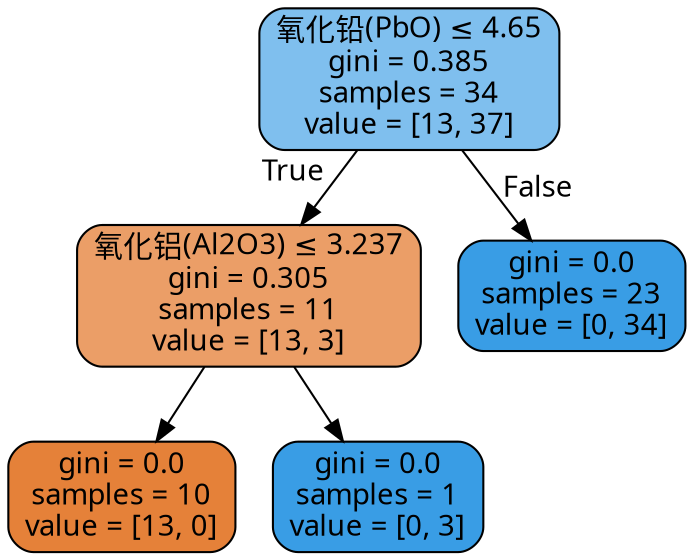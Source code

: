 digraph Tree {
node [shape=box, style="filled, rounded", color="black", fontname="DengXian"] ;
edge [fontname="DengXian"] ;
0 [label=<氧化铅(PbO) &le; 4.65<br/>gini = 0.385<br/>samples = 34<br/>value = [13, 37]>, fillcolor="#7fbfee"] ;
1 [label=<氧化铝(Al2O3) &le; 3.237<br/>gini = 0.305<br/>samples = 11<br/>value = [13, 3]>, fillcolor="#eb9e67"] ;
0 -> 1 [labeldistance=2.5, labelangle=45, headlabel="True"] ;
2 [label=<gini = 0.0<br/>samples = 10<br/>value = [13, 0]>, fillcolor="#e58139"] ;
1 -> 2 ;
3 [label=<gini = 0.0<br/>samples = 1<br/>value = [0, 3]>, fillcolor="#399de5"] ;
1 -> 3 ;
4 [label=<gini = 0.0<br/>samples = 23<br/>value = [0, 34]>, fillcolor="#399de5"] ;
0 -> 4 [labeldistance=2.5, labelangle=-45, headlabel="False"] ;
}